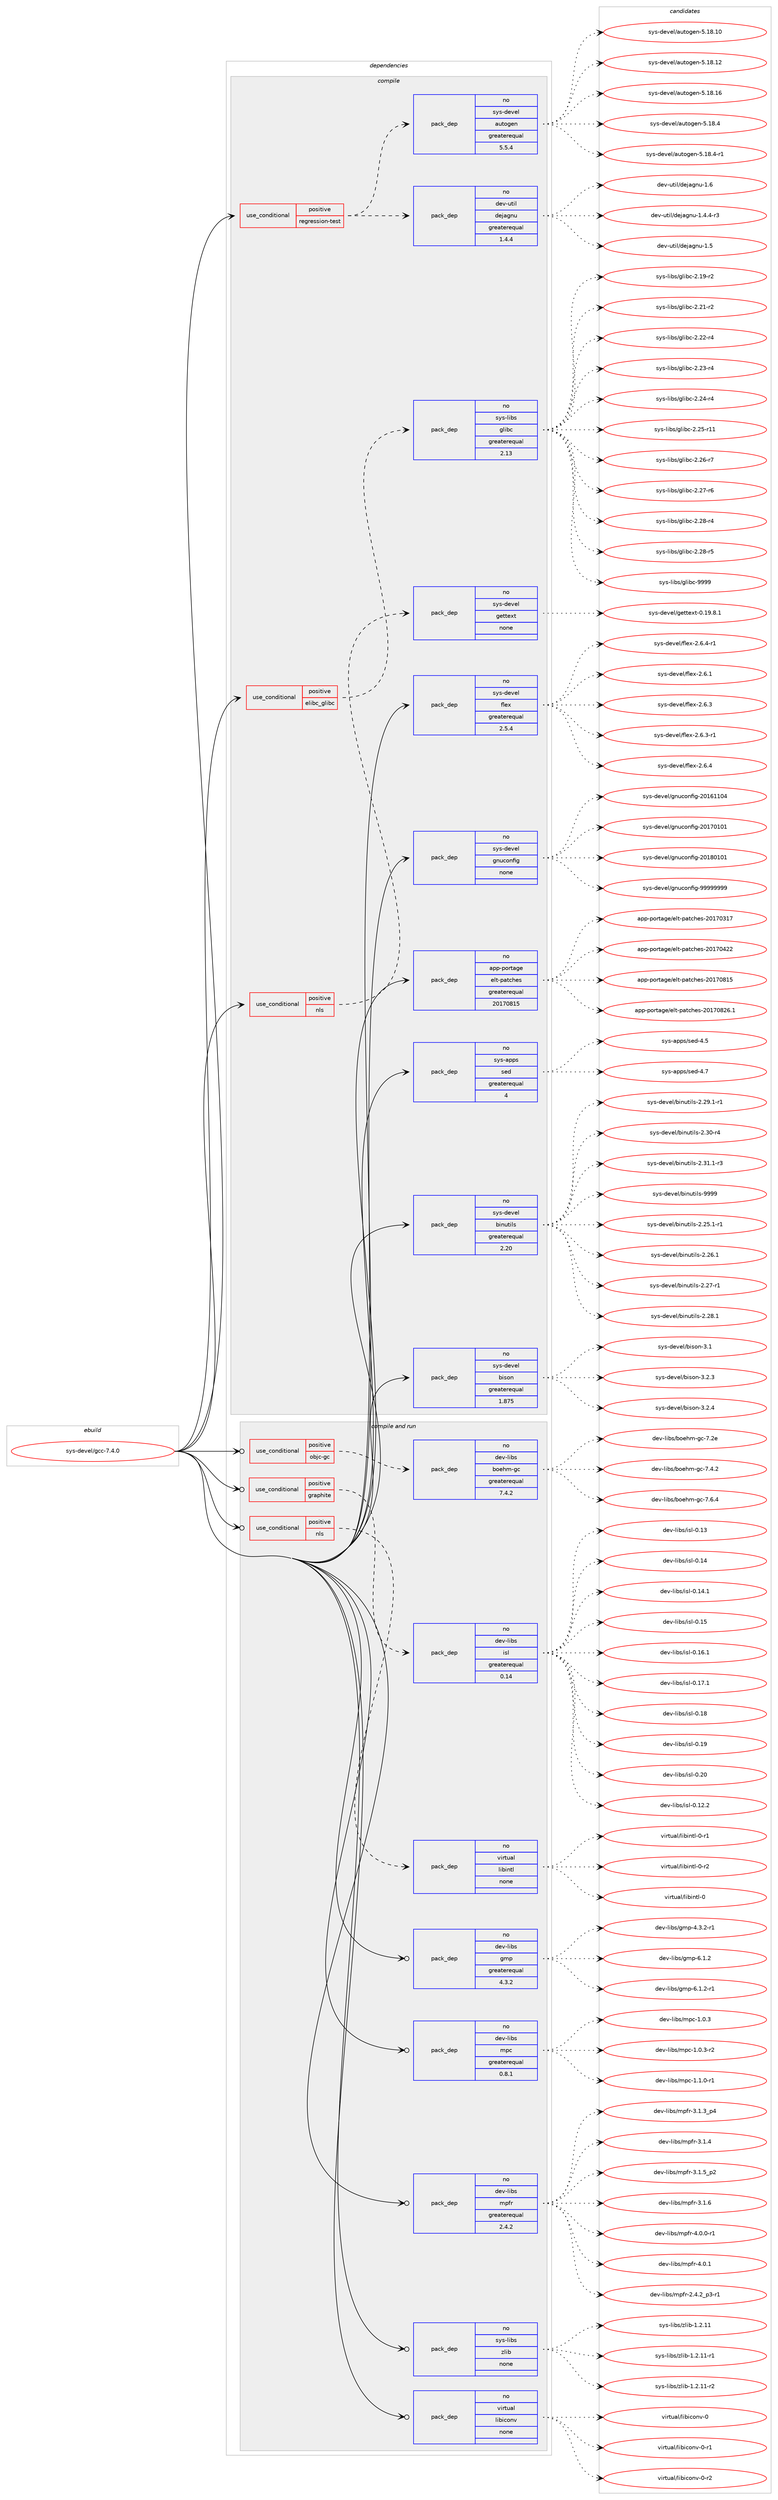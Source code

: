 digraph prolog {

# *************
# Graph options
# *************

newrank=true;
concentrate=true;
compound=true;
graph [rankdir=LR,fontname=Helvetica,fontsize=10,ranksep=1.5];#, ranksep=2.5, nodesep=0.2];
edge  [arrowhead=vee];
node  [fontname=Helvetica,fontsize=10];

# **********
# The ebuild
# **********

subgraph cluster_leftcol {
color=gray;
rank=same;
label=<<i>ebuild</i>>;
id [label="sys-devel/gcc-7.4.0", color=red, width=4, href="../sys-devel/gcc-7.4.0.svg"];
}

# ****************
# The dependencies
# ****************

subgraph cluster_midcol {
color=gray;
label=<<i>dependencies</i>>;
subgraph cluster_compile {
fillcolor="#eeeeee";
style=filled;
label=<<i>compile</i>>;
subgraph cond1411 {
dependency7941 [label=<<TABLE BORDER="0" CELLBORDER="1" CELLSPACING="0" CELLPADDING="4"><TR><TD ROWSPAN="3" CELLPADDING="10">use_conditional</TD></TR><TR><TD>positive</TD></TR><TR><TD>elibc_glibc</TD></TR></TABLE>>, shape=none, color=red];
subgraph pack6359 {
dependency7942 [label=<<TABLE BORDER="0" CELLBORDER="1" CELLSPACING="0" CELLPADDING="4" WIDTH="220"><TR><TD ROWSPAN="6" CELLPADDING="30">pack_dep</TD></TR><TR><TD WIDTH="110">no</TD></TR><TR><TD>sys-libs</TD></TR><TR><TD>glibc</TD></TR><TR><TD>greaterequal</TD></TR><TR><TD>2.13</TD></TR></TABLE>>, shape=none, color=blue];
}
dependency7941:e -> dependency7942:w [weight=20,style="dashed",arrowhead="vee"];
}
id:e -> dependency7941:w [weight=20,style="solid",arrowhead="vee"];
subgraph cond1412 {
dependency7943 [label=<<TABLE BORDER="0" CELLBORDER="1" CELLSPACING="0" CELLPADDING="4"><TR><TD ROWSPAN="3" CELLPADDING="10">use_conditional</TD></TR><TR><TD>positive</TD></TR><TR><TD>nls</TD></TR></TABLE>>, shape=none, color=red];
subgraph pack6360 {
dependency7944 [label=<<TABLE BORDER="0" CELLBORDER="1" CELLSPACING="0" CELLPADDING="4" WIDTH="220"><TR><TD ROWSPAN="6" CELLPADDING="30">pack_dep</TD></TR><TR><TD WIDTH="110">no</TD></TR><TR><TD>sys-devel</TD></TR><TR><TD>gettext</TD></TR><TR><TD>none</TD></TR><TR><TD></TD></TR></TABLE>>, shape=none, color=blue];
}
dependency7943:e -> dependency7944:w [weight=20,style="dashed",arrowhead="vee"];
}
id:e -> dependency7943:w [weight=20,style="solid",arrowhead="vee"];
subgraph cond1413 {
dependency7945 [label=<<TABLE BORDER="0" CELLBORDER="1" CELLSPACING="0" CELLPADDING="4"><TR><TD ROWSPAN="3" CELLPADDING="10">use_conditional</TD></TR><TR><TD>positive</TD></TR><TR><TD>regression-test</TD></TR></TABLE>>, shape=none, color=red];
subgraph pack6361 {
dependency7946 [label=<<TABLE BORDER="0" CELLBORDER="1" CELLSPACING="0" CELLPADDING="4" WIDTH="220"><TR><TD ROWSPAN="6" CELLPADDING="30">pack_dep</TD></TR><TR><TD WIDTH="110">no</TD></TR><TR><TD>dev-util</TD></TR><TR><TD>dejagnu</TD></TR><TR><TD>greaterequal</TD></TR><TR><TD>1.4.4</TD></TR></TABLE>>, shape=none, color=blue];
}
dependency7945:e -> dependency7946:w [weight=20,style="dashed",arrowhead="vee"];
subgraph pack6362 {
dependency7947 [label=<<TABLE BORDER="0" CELLBORDER="1" CELLSPACING="0" CELLPADDING="4" WIDTH="220"><TR><TD ROWSPAN="6" CELLPADDING="30">pack_dep</TD></TR><TR><TD WIDTH="110">no</TD></TR><TR><TD>sys-devel</TD></TR><TR><TD>autogen</TD></TR><TR><TD>greaterequal</TD></TR><TR><TD>5.5.4</TD></TR></TABLE>>, shape=none, color=blue];
}
dependency7945:e -> dependency7947:w [weight=20,style="dashed",arrowhead="vee"];
}
id:e -> dependency7945:w [weight=20,style="solid",arrowhead="vee"];
subgraph pack6363 {
dependency7948 [label=<<TABLE BORDER="0" CELLBORDER="1" CELLSPACING="0" CELLPADDING="4" WIDTH="220"><TR><TD ROWSPAN="6" CELLPADDING="30">pack_dep</TD></TR><TR><TD WIDTH="110">no</TD></TR><TR><TD>app-portage</TD></TR><TR><TD>elt-patches</TD></TR><TR><TD>greaterequal</TD></TR><TR><TD>20170815</TD></TR></TABLE>>, shape=none, color=blue];
}
id:e -> dependency7948:w [weight=20,style="solid",arrowhead="vee"];
subgraph pack6364 {
dependency7949 [label=<<TABLE BORDER="0" CELLBORDER="1" CELLSPACING="0" CELLPADDING="4" WIDTH="220"><TR><TD ROWSPAN="6" CELLPADDING="30">pack_dep</TD></TR><TR><TD WIDTH="110">no</TD></TR><TR><TD>sys-apps</TD></TR><TR><TD>sed</TD></TR><TR><TD>greaterequal</TD></TR><TR><TD>4</TD></TR></TABLE>>, shape=none, color=blue];
}
id:e -> dependency7949:w [weight=20,style="solid",arrowhead="vee"];
subgraph pack6365 {
dependency7950 [label=<<TABLE BORDER="0" CELLBORDER="1" CELLSPACING="0" CELLPADDING="4" WIDTH="220"><TR><TD ROWSPAN="6" CELLPADDING="30">pack_dep</TD></TR><TR><TD WIDTH="110">no</TD></TR><TR><TD>sys-devel</TD></TR><TR><TD>binutils</TD></TR><TR><TD>greaterequal</TD></TR><TR><TD>2.20</TD></TR></TABLE>>, shape=none, color=blue];
}
id:e -> dependency7950:w [weight=20,style="solid",arrowhead="vee"];
subgraph pack6366 {
dependency7951 [label=<<TABLE BORDER="0" CELLBORDER="1" CELLSPACING="0" CELLPADDING="4" WIDTH="220"><TR><TD ROWSPAN="6" CELLPADDING="30">pack_dep</TD></TR><TR><TD WIDTH="110">no</TD></TR><TR><TD>sys-devel</TD></TR><TR><TD>bison</TD></TR><TR><TD>greaterequal</TD></TR><TR><TD>1.875</TD></TR></TABLE>>, shape=none, color=blue];
}
id:e -> dependency7951:w [weight=20,style="solid",arrowhead="vee"];
subgraph pack6367 {
dependency7952 [label=<<TABLE BORDER="0" CELLBORDER="1" CELLSPACING="0" CELLPADDING="4" WIDTH="220"><TR><TD ROWSPAN="6" CELLPADDING="30">pack_dep</TD></TR><TR><TD WIDTH="110">no</TD></TR><TR><TD>sys-devel</TD></TR><TR><TD>flex</TD></TR><TR><TD>greaterequal</TD></TR><TR><TD>2.5.4</TD></TR></TABLE>>, shape=none, color=blue];
}
id:e -> dependency7952:w [weight=20,style="solid",arrowhead="vee"];
subgraph pack6368 {
dependency7953 [label=<<TABLE BORDER="0" CELLBORDER="1" CELLSPACING="0" CELLPADDING="4" WIDTH="220"><TR><TD ROWSPAN="6" CELLPADDING="30">pack_dep</TD></TR><TR><TD WIDTH="110">no</TD></TR><TR><TD>sys-devel</TD></TR><TR><TD>gnuconfig</TD></TR><TR><TD>none</TD></TR><TR><TD></TD></TR></TABLE>>, shape=none, color=blue];
}
id:e -> dependency7953:w [weight=20,style="solid",arrowhead="vee"];
}
subgraph cluster_compileandrun {
fillcolor="#eeeeee";
style=filled;
label=<<i>compile and run</i>>;
subgraph cond1414 {
dependency7954 [label=<<TABLE BORDER="0" CELLBORDER="1" CELLSPACING="0" CELLPADDING="4"><TR><TD ROWSPAN="3" CELLPADDING="10">use_conditional</TD></TR><TR><TD>positive</TD></TR><TR><TD>graphite</TD></TR></TABLE>>, shape=none, color=red];
subgraph pack6369 {
dependency7955 [label=<<TABLE BORDER="0" CELLBORDER="1" CELLSPACING="0" CELLPADDING="4" WIDTH="220"><TR><TD ROWSPAN="6" CELLPADDING="30">pack_dep</TD></TR><TR><TD WIDTH="110">no</TD></TR><TR><TD>dev-libs</TD></TR><TR><TD>isl</TD></TR><TR><TD>greaterequal</TD></TR><TR><TD>0.14</TD></TR></TABLE>>, shape=none, color=blue];
}
dependency7954:e -> dependency7955:w [weight=20,style="dashed",arrowhead="vee"];
}
id:e -> dependency7954:w [weight=20,style="solid",arrowhead="odotvee"];
subgraph cond1415 {
dependency7956 [label=<<TABLE BORDER="0" CELLBORDER="1" CELLSPACING="0" CELLPADDING="4"><TR><TD ROWSPAN="3" CELLPADDING="10">use_conditional</TD></TR><TR><TD>positive</TD></TR><TR><TD>nls</TD></TR></TABLE>>, shape=none, color=red];
subgraph pack6370 {
dependency7957 [label=<<TABLE BORDER="0" CELLBORDER="1" CELLSPACING="0" CELLPADDING="4" WIDTH="220"><TR><TD ROWSPAN="6" CELLPADDING="30">pack_dep</TD></TR><TR><TD WIDTH="110">no</TD></TR><TR><TD>virtual</TD></TR><TR><TD>libintl</TD></TR><TR><TD>none</TD></TR><TR><TD></TD></TR></TABLE>>, shape=none, color=blue];
}
dependency7956:e -> dependency7957:w [weight=20,style="dashed",arrowhead="vee"];
}
id:e -> dependency7956:w [weight=20,style="solid",arrowhead="odotvee"];
subgraph cond1416 {
dependency7958 [label=<<TABLE BORDER="0" CELLBORDER="1" CELLSPACING="0" CELLPADDING="4"><TR><TD ROWSPAN="3" CELLPADDING="10">use_conditional</TD></TR><TR><TD>positive</TD></TR><TR><TD>objc-gc</TD></TR></TABLE>>, shape=none, color=red];
subgraph pack6371 {
dependency7959 [label=<<TABLE BORDER="0" CELLBORDER="1" CELLSPACING="0" CELLPADDING="4" WIDTH="220"><TR><TD ROWSPAN="6" CELLPADDING="30">pack_dep</TD></TR><TR><TD WIDTH="110">no</TD></TR><TR><TD>dev-libs</TD></TR><TR><TD>boehm-gc</TD></TR><TR><TD>greaterequal</TD></TR><TR><TD>7.4.2</TD></TR></TABLE>>, shape=none, color=blue];
}
dependency7958:e -> dependency7959:w [weight=20,style="dashed",arrowhead="vee"];
}
id:e -> dependency7958:w [weight=20,style="solid",arrowhead="odotvee"];
subgraph pack6372 {
dependency7960 [label=<<TABLE BORDER="0" CELLBORDER="1" CELLSPACING="0" CELLPADDING="4" WIDTH="220"><TR><TD ROWSPAN="6" CELLPADDING="30">pack_dep</TD></TR><TR><TD WIDTH="110">no</TD></TR><TR><TD>dev-libs</TD></TR><TR><TD>gmp</TD></TR><TR><TD>greaterequal</TD></TR><TR><TD>4.3.2</TD></TR></TABLE>>, shape=none, color=blue];
}
id:e -> dependency7960:w [weight=20,style="solid",arrowhead="odotvee"];
subgraph pack6373 {
dependency7961 [label=<<TABLE BORDER="0" CELLBORDER="1" CELLSPACING="0" CELLPADDING="4" WIDTH="220"><TR><TD ROWSPAN="6" CELLPADDING="30">pack_dep</TD></TR><TR><TD WIDTH="110">no</TD></TR><TR><TD>dev-libs</TD></TR><TR><TD>mpc</TD></TR><TR><TD>greaterequal</TD></TR><TR><TD>0.8.1</TD></TR></TABLE>>, shape=none, color=blue];
}
id:e -> dependency7961:w [weight=20,style="solid",arrowhead="odotvee"];
subgraph pack6374 {
dependency7962 [label=<<TABLE BORDER="0" CELLBORDER="1" CELLSPACING="0" CELLPADDING="4" WIDTH="220"><TR><TD ROWSPAN="6" CELLPADDING="30">pack_dep</TD></TR><TR><TD WIDTH="110">no</TD></TR><TR><TD>dev-libs</TD></TR><TR><TD>mpfr</TD></TR><TR><TD>greaterequal</TD></TR><TR><TD>2.4.2</TD></TR></TABLE>>, shape=none, color=blue];
}
id:e -> dependency7962:w [weight=20,style="solid",arrowhead="odotvee"];
subgraph pack6375 {
dependency7963 [label=<<TABLE BORDER="0" CELLBORDER="1" CELLSPACING="0" CELLPADDING="4" WIDTH="220"><TR><TD ROWSPAN="6" CELLPADDING="30">pack_dep</TD></TR><TR><TD WIDTH="110">no</TD></TR><TR><TD>sys-libs</TD></TR><TR><TD>zlib</TD></TR><TR><TD>none</TD></TR><TR><TD></TD></TR></TABLE>>, shape=none, color=blue];
}
id:e -> dependency7963:w [weight=20,style="solid",arrowhead="odotvee"];
subgraph pack6376 {
dependency7964 [label=<<TABLE BORDER="0" CELLBORDER="1" CELLSPACING="0" CELLPADDING="4" WIDTH="220"><TR><TD ROWSPAN="6" CELLPADDING="30">pack_dep</TD></TR><TR><TD WIDTH="110">no</TD></TR><TR><TD>virtual</TD></TR><TR><TD>libiconv</TD></TR><TR><TD>none</TD></TR><TR><TD></TD></TR></TABLE>>, shape=none, color=blue];
}
id:e -> dependency7964:w [weight=20,style="solid",arrowhead="odotvee"];
}
subgraph cluster_run {
fillcolor="#eeeeee";
style=filled;
label=<<i>run</i>>;
}
}

# **************
# The candidates
# **************

subgraph cluster_choices {
rank=same;
color=gray;
label=<<i>candidates</i>>;

subgraph choice6359 {
color=black;
nodesep=1;
choice115121115451081059811547103108105989945504649574511450 [label="sys-libs/glibc-2.19-r2", color=red, width=4,href="../sys-libs/glibc-2.19-r2.svg"];
choice115121115451081059811547103108105989945504650494511450 [label="sys-libs/glibc-2.21-r2", color=red, width=4,href="../sys-libs/glibc-2.21-r2.svg"];
choice115121115451081059811547103108105989945504650504511452 [label="sys-libs/glibc-2.22-r4", color=red, width=4,href="../sys-libs/glibc-2.22-r4.svg"];
choice115121115451081059811547103108105989945504650514511452 [label="sys-libs/glibc-2.23-r4", color=red, width=4,href="../sys-libs/glibc-2.23-r4.svg"];
choice115121115451081059811547103108105989945504650524511452 [label="sys-libs/glibc-2.24-r4", color=red, width=4,href="../sys-libs/glibc-2.24-r4.svg"];
choice11512111545108105981154710310810598994550465053451144949 [label="sys-libs/glibc-2.25-r11", color=red, width=4,href="../sys-libs/glibc-2.25-r11.svg"];
choice115121115451081059811547103108105989945504650544511455 [label="sys-libs/glibc-2.26-r7", color=red, width=4,href="../sys-libs/glibc-2.26-r7.svg"];
choice115121115451081059811547103108105989945504650554511454 [label="sys-libs/glibc-2.27-r6", color=red, width=4,href="../sys-libs/glibc-2.27-r6.svg"];
choice115121115451081059811547103108105989945504650564511452 [label="sys-libs/glibc-2.28-r4", color=red, width=4,href="../sys-libs/glibc-2.28-r4.svg"];
choice115121115451081059811547103108105989945504650564511453 [label="sys-libs/glibc-2.28-r5", color=red, width=4,href="../sys-libs/glibc-2.28-r5.svg"];
choice11512111545108105981154710310810598994557575757 [label="sys-libs/glibc-9999", color=red, width=4,href="../sys-libs/glibc-9999.svg"];
dependency7942:e -> choice115121115451081059811547103108105989945504649574511450:w [style=dotted,weight="100"];
dependency7942:e -> choice115121115451081059811547103108105989945504650494511450:w [style=dotted,weight="100"];
dependency7942:e -> choice115121115451081059811547103108105989945504650504511452:w [style=dotted,weight="100"];
dependency7942:e -> choice115121115451081059811547103108105989945504650514511452:w [style=dotted,weight="100"];
dependency7942:e -> choice115121115451081059811547103108105989945504650524511452:w [style=dotted,weight="100"];
dependency7942:e -> choice11512111545108105981154710310810598994550465053451144949:w [style=dotted,weight="100"];
dependency7942:e -> choice115121115451081059811547103108105989945504650544511455:w [style=dotted,weight="100"];
dependency7942:e -> choice115121115451081059811547103108105989945504650554511454:w [style=dotted,weight="100"];
dependency7942:e -> choice115121115451081059811547103108105989945504650564511452:w [style=dotted,weight="100"];
dependency7942:e -> choice115121115451081059811547103108105989945504650564511453:w [style=dotted,weight="100"];
dependency7942:e -> choice11512111545108105981154710310810598994557575757:w [style=dotted,weight="100"];
}
subgraph choice6360 {
color=black;
nodesep=1;
choice1151211154510010111810110847103101116116101120116454846495746564649 [label="sys-devel/gettext-0.19.8.1", color=red, width=4,href="../sys-devel/gettext-0.19.8.1.svg"];
dependency7944:e -> choice1151211154510010111810110847103101116116101120116454846495746564649:w [style=dotted,weight="100"];
}
subgraph choice6361 {
color=black;
nodesep=1;
choice1001011184511711610510847100101106971031101174549465246524511451 [label="dev-util/dejagnu-1.4.4-r3", color=red, width=4,href="../dev-util/dejagnu-1.4.4-r3.svg"];
choice10010111845117116105108471001011069710311011745494653 [label="dev-util/dejagnu-1.5", color=red, width=4,href="../dev-util/dejagnu-1.5.svg"];
choice10010111845117116105108471001011069710311011745494654 [label="dev-util/dejagnu-1.6", color=red, width=4,href="../dev-util/dejagnu-1.6.svg"];
dependency7946:e -> choice1001011184511711610510847100101106971031101174549465246524511451:w [style=dotted,weight="100"];
dependency7946:e -> choice10010111845117116105108471001011069710311011745494653:w [style=dotted,weight="100"];
dependency7946:e -> choice10010111845117116105108471001011069710311011745494654:w [style=dotted,weight="100"];
}
subgraph choice6362 {
color=black;
nodesep=1;
choice1151211154510010111810110847971171161111031011104553464956464948 [label="sys-devel/autogen-5.18.10", color=red, width=4,href="../sys-devel/autogen-5.18.10.svg"];
choice1151211154510010111810110847971171161111031011104553464956464950 [label="sys-devel/autogen-5.18.12", color=red, width=4,href="../sys-devel/autogen-5.18.12.svg"];
choice1151211154510010111810110847971171161111031011104553464956464954 [label="sys-devel/autogen-5.18.16", color=red, width=4,href="../sys-devel/autogen-5.18.16.svg"];
choice11512111545100101118101108479711711611110310111045534649564652 [label="sys-devel/autogen-5.18.4", color=red, width=4,href="../sys-devel/autogen-5.18.4.svg"];
choice115121115451001011181011084797117116111103101110455346495646524511449 [label="sys-devel/autogen-5.18.4-r1", color=red, width=4,href="../sys-devel/autogen-5.18.4-r1.svg"];
dependency7947:e -> choice1151211154510010111810110847971171161111031011104553464956464948:w [style=dotted,weight="100"];
dependency7947:e -> choice1151211154510010111810110847971171161111031011104553464956464950:w [style=dotted,weight="100"];
dependency7947:e -> choice1151211154510010111810110847971171161111031011104553464956464954:w [style=dotted,weight="100"];
dependency7947:e -> choice11512111545100101118101108479711711611110310111045534649564652:w [style=dotted,weight="100"];
dependency7947:e -> choice115121115451001011181011084797117116111103101110455346495646524511449:w [style=dotted,weight="100"];
}
subgraph choice6363 {
color=black;
nodesep=1;
choice97112112451121111141169710310147101108116451129711699104101115455048495548514955 [label="app-portage/elt-patches-20170317", color=red, width=4,href="../app-portage/elt-patches-20170317.svg"];
choice97112112451121111141169710310147101108116451129711699104101115455048495548525050 [label="app-portage/elt-patches-20170422", color=red, width=4,href="../app-portage/elt-patches-20170422.svg"];
choice97112112451121111141169710310147101108116451129711699104101115455048495548564953 [label="app-portage/elt-patches-20170815", color=red, width=4,href="../app-portage/elt-patches-20170815.svg"];
choice971121124511211111411697103101471011081164511297116991041011154550484955485650544649 [label="app-portage/elt-patches-20170826.1", color=red, width=4,href="../app-portage/elt-patches-20170826.1.svg"];
dependency7948:e -> choice97112112451121111141169710310147101108116451129711699104101115455048495548514955:w [style=dotted,weight="100"];
dependency7948:e -> choice97112112451121111141169710310147101108116451129711699104101115455048495548525050:w [style=dotted,weight="100"];
dependency7948:e -> choice97112112451121111141169710310147101108116451129711699104101115455048495548564953:w [style=dotted,weight="100"];
dependency7948:e -> choice971121124511211111411697103101471011081164511297116991041011154550484955485650544649:w [style=dotted,weight="100"];
}
subgraph choice6364 {
color=black;
nodesep=1;
choice11512111545971121121154711510110045524653 [label="sys-apps/sed-4.5", color=red, width=4,href="../sys-apps/sed-4.5.svg"];
choice11512111545971121121154711510110045524655 [label="sys-apps/sed-4.7", color=red, width=4,href="../sys-apps/sed-4.7.svg"];
dependency7949:e -> choice11512111545971121121154711510110045524653:w [style=dotted,weight="100"];
dependency7949:e -> choice11512111545971121121154711510110045524655:w [style=dotted,weight="100"];
}
subgraph choice6365 {
color=black;
nodesep=1;
choice115121115451001011181011084798105110117116105108115455046505346494511449 [label="sys-devel/binutils-2.25.1-r1", color=red, width=4,href="../sys-devel/binutils-2.25.1-r1.svg"];
choice11512111545100101118101108479810511011711610510811545504650544649 [label="sys-devel/binutils-2.26.1", color=red, width=4,href="../sys-devel/binutils-2.26.1.svg"];
choice11512111545100101118101108479810511011711610510811545504650554511449 [label="sys-devel/binutils-2.27-r1", color=red, width=4,href="../sys-devel/binutils-2.27-r1.svg"];
choice11512111545100101118101108479810511011711610510811545504650564649 [label="sys-devel/binutils-2.28.1", color=red, width=4,href="../sys-devel/binutils-2.28.1.svg"];
choice115121115451001011181011084798105110117116105108115455046505746494511449 [label="sys-devel/binutils-2.29.1-r1", color=red, width=4,href="../sys-devel/binutils-2.29.1-r1.svg"];
choice11512111545100101118101108479810511011711610510811545504651484511452 [label="sys-devel/binutils-2.30-r4", color=red, width=4,href="../sys-devel/binutils-2.30-r4.svg"];
choice115121115451001011181011084798105110117116105108115455046514946494511451 [label="sys-devel/binutils-2.31.1-r3", color=red, width=4,href="../sys-devel/binutils-2.31.1-r3.svg"];
choice1151211154510010111810110847981051101171161051081154557575757 [label="sys-devel/binutils-9999", color=red, width=4,href="../sys-devel/binutils-9999.svg"];
dependency7950:e -> choice115121115451001011181011084798105110117116105108115455046505346494511449:w [style=dotted,weight="100"];
dependency7950:e -> choice11512111545100101118101108479810511011711610510811545504650544649:w [style=dotted,weight="100"];
dependency7950:e -> choice11512111545100101118101108479810511011711610510811545504650554511449:w [style=dotted,weight="100"];
dependency7950:e -> choice11512111545100101118101108479810511011711610510811545504650564649:w [style=dotted,weight="100"];
dependency7950:e -> choice115121115451001011181011084798105110117116105108115455046505746494511449:w [style=dotted,weight="100"];
dependency7950:e -> choice11512111545100101118101108479810511011711610510811545504651484511452:w [style=dotted,weight="100"];
dependency7950:e -> choice115121115451001011181011084798105110117116105108115455046514946494511451:w [style=dotted,weight="100"];
dependency7950:e -> choice1151211154510010111810110847981051101171161051081154557575757:w [style=dotted,weight="100"];
}
subgraph choice6366 {
color=black;
nodesep=1;
choice11512111545100101118101108479810511511111045514649 [label="sys-devel/bison-3.1", color=red, width=4,href="../sys-devel/bison-3.1.svg"];
choice115121115451001011181011084798105115111110455146504651 [label="sys-devel/bison-3.2.3", color=red, width=4,href="../sys-devel/bison-3.2.3.svg"];
choice115121115451001011181011084798105115111110455146504652 [label="sys-devel/bison-3.2.4", color=red, width=4,href="../sys-devel/bison-3.2.4.svg"];
dependency7951:e -> choice11512111545100101118101108479810511511111045514649:w [style=dotted,weight="100"];
dependency7951:e -> choice115121115451001011181011084798105115111110455146504651:w [style=dotted,weight="100"];
dependency7951:e -> choice115121115451001011181011084798105115111110455146504652:w [style=dotted,weight="100"];
}
subgraph choice6367 {
color=black;
nodesep=1;
choice1151211154510010111810110847102108101120455046544649 [label="sys-devel/flex-2.6.1", color=red, width=4,href="../sys-devel/flex-2.6.1.svg"];
choice1151211154510010111810110847102108101120455046544651 [label="sys-devel/flex-2.6.3", color=red, width=4,href="../sys-devel/flex-2.6.3.svg"];
choice11512111545100101118101108471021081011204550465446514511449 [label="sys-devel/flex-2.6.3-r1", color=red, width=4,href="../sys-devel/flex-2.6.3-r1.svg"];
choice1151211154510010111810110847102108101120455046544652 [label="sys-devel/flex-2.6.4", color=red, width=4,href="../sys-devel/flex-2.6.4.svg"];
choice11512111545100101118101108471021081011204550465446524511449 [label="sys-devel/flex-2.6.4-r1", color=red, width=4,href="../sys-devel/flex-2.6.4-r1.svg"];
dependency7952:e -> choice1151211154510010111810110847102108101120455046544649:w [style=dotted,weight="100"];
dependency7952:e -> choice1151211154510010111810110847102108101120455046544651:w [style=dotted,weight="100"];
dependency7952:e -> choice11512111545100101118101108471021081011204550465446514511449:w [style=dotted,weight="100"];
dependency7952:e -> choice1151211154510010111810110847102108101120455046544652:w [style=dotted,weight="100"];
dependency7952:e -> choice11512111545100101118101108471021081011204550465446524511449:w [style=dotted,weight="100"];
}
subgraph choice6368 {
color=black;
nodesep=1;
choice115121115451001011181011084710311011799111110102105103455048495449494852 [label="sys-devel/gnuconfig-20161104", color=red, width=4,href="../sys-devel/gnuconfig-20161104.svg"];
choice115121115451001011181011084710311011799111110102105103455048495548494849 [label="sys-devel/gnuconfig-20170101", color=red, width=4,href="../sys-devel/gnuconfig-20170101.svg"];
choice115121115451001011181011084710311011799111110102105103455048495648494849 [label="sys-devel/gnuconfig-20180101", color=red, width=4,href="../sys-devel/gnuconfig-20180101.svg"];
choice115121115451001011181011084710311011799111110102105103455757575757575757 [label="sys-devel/gnuconfig-99999999", color=red, width=4,href="../sys-devel/gnuconfig-99999999.svg"];
dependency7953:e -> choice115121115451001011181011084710311011799111110102105103455048495449494852:w [style=dotted,weight="100"];
dependency7953:e -> choice115121115451001011181011084710311011799111110102105103455048495548494849:w [style=dotted,weight="100"];
dependency7953:e -> choice115121115451001011181011084710311011799111110102105103455048495648494849:w [style=dotted,weight="100"];
dependency7953:e -> choice115121115451001011181011084710311011799111110102105103455757575757575757:w [style=dotted,weight="100"];
}
subgraph choice6369 {
color=black;
nodesep=1;
choice10010111845108105981154710511510845484649504650 [label="dev-libs/isl-0.12.2", color=red, width=4,href="../dev-libs/isl-0.12.2.svg"];
choice1001011184510810598115471051151084548464951 [label="dev-libs/isl-0.13", color=red, width=4,href="../dev-libs/isl-0.13.svg"];
choice1001011184510810598115471051151084548464952 [label="dev-libs/isl-0.14", color=red, width=4,href="../dev-libs/isl-0.14.svg"];
choice10010111845108105981154710511510845484649524649 [label="dev-libs/isl-0.14.1", color=red, width=4,href="../dev-libs/isl-0.14.1.svg"];
choice1001011184510810598115471051151084548464953 [label="dev-libs/isl-0.15", color=red, width=4,href="../dev-libs/isl-0.15.svg"];
choice10010111845108105981154710511510845484649544649 [label="dev-libs/isl-0.16.1", color=red, width=4,href="../dev-libs/isl-0.16.1.svg"];
choice10010111845108105981154710511510845484649554649 [label="dev-libs/isl-0.17.1", color=red, width=4,href="../dev-libs/isl-0.17.1.svg"];
choice1001011184510810598115471051151084548464956 [label="dev-libs/isl-0.18", color=red, width=4,href="../dev-libs/isl-0.18.svg"];
choice1001011184510810598115471051151084548464957 [label="dev-libs/isl-0.19", color=red, width=4,href="../dev-libs/isl-0.19.svg"];
choice1001011184510810598115471051151084548465048 [label="dev-libs/isl-0.20", color=red, width=4,href="../dev-libs/isl-0.20.svg"];
dependency7955:e -> choice10010111845108105981154710511510845484649504650:w [style=dotted,weight="100"];
dependency7955:e -> choice1001011184510810598115471051151084548464951:w [style=dotted,weight="100"];
dependency7955:e -> choice1001011184510810598115471051151084548464952:w [style=dotted,weight="100"];
dependency7955:e -> choice10010111845108105981154710511510845484649524649:w [style=dotted,weight="100"];
dependency7955:e -> choice1001011184510810598115471051151084548464953:w [style=dotted,weight="100"];
dependency7955:e -> choice10010111845108105981154710511510845484649544649:w [style=dotted,weight="100"];
dependency7955:e -> choice10010111845108105981154710511510845484649554649:w [style=dotted,weight="100"];
dependency7955:e -> choice1001011184510810598115471051151084548464956:w [style=dotted,weight="100"];
dependency7955:e -> choice1001011184510810598115471051151084548464957:w [style=dotted,weight="100"];
dependency7955:e -> choice1001011184510810598115471051151084548465048:w [style=dotted,weight="100"];
}
subgraph choice6370 {
color=black;
nodesep=1;
choice1181051141161179710847108105981051101161084548 [label="virtual/libintl-0", color=red, width=4,href="../virtual/libintl-0.svg"];
choice11810511411611797108471081059810511011610845484511449 [label="virtual/libintl-0-r1", color=red, width=4,href="../virtual/libintl-0-r1.svg"];
choice11810511411611797108471081059810511011610845484511450 [label="virtual/libintl-0-r2", color=red, width=4,href="../virtual/libintl-0-r2.svg"];
dependency7957:e -> choice1181051141161179710847108105981051101161084548:w [style=dotted,weight="100"];
dependency7957:e -> choice11810511411611797108471081059810511011610845484511449:w [style=dotted,weight="100"];
dependency7957:e -> choice11810511411611797108471081059810511011610845484511450:w [style=dotted,weight="100"];
}
subgraph choice6371 {
color=black;
nodesep=1;
choice10010111845108105981154798111101104109451039945554650101 [label="dev-libs/boehm-gc-7.2e", color=red, width=4,href="../dev-libs/boehm-gc-7.2e.svg"];
choice100101118451081059811547981111011041094510399455546524650 [label="dev-libs/boehm-gc-7.4.2", color=red, width=4,href="../dev-libs/boehm-gc-7.4.2.svg"];
choice100101118451081059811547981111011041094510399455546544652 [label="dev-libs/boehm-gc-7.6.4", color=red, width=4,href="../dev-libs/boehm-gc-7.6.4.svg"];
dependency7959:e -> choice10010111845108105981154798111101104109451039945554650101:w [style=dotted,weight="100"];
dependency7959:e -> choice100101118451081059811547981111011041094510399455546524650:w [style=dotted,weight="100"];
dependency7959:e -> choice100101118451081059811547981111011041094510399455546544652:w [style=dotted,weight="100"];
}
subgraph choice6372 {
color=black;
nodesep=1;
choice1001011184510810598115471031091124552465146504511449 [label="dev-libs/gmp-4.3.2-r1", color=red, width=4,href="../dev-libs/gmp-4.3.2-r1.svg"];
choice100101118451081059811547103109112455446494650 [label="dev-libs/gmp-6.1.2", color=red, width=4,href="../dev-libs/gmp-6.1.2.svg"];
choice1001011184510810598115471031091124554464946504511449 [label="dev-libs/gmp-6.1.2-r1", color=red, width=4,href="../dev-libs/gmp-6.1.2-r1.svg"];
dependency7960:e -> choice1001011184510810598115471031091124552465146504511449:w [style=dotted,weight="100"];
dependency7960:e -> choice100101118451081059811547103109112455446494650:w [style=dotted,weight="100"];
dependency7960:e -> choice1001011184510810598115471031091124554464946504511449:w [style=dotted,weight="100"];
}
subgraph choice6373 {
color=black;
nodesep=1;
choice10010111845108105981154710911299454946484651 [label="dev-libs/mpc-1.0.3", color=red, width=4,href="../dev-libs/mpc-1.0.3.svg"];
choice100101118451081059811547109112994549464846514511450 [label="dev-libs/mpc-1.0.3-r2", color=red, width=4,href="../dev-libs/mpc-1.0.3-r2.svg"];
choice100101118451081059811547109112994549464946484511449 [label="dev-libs/mpc-1.1.0-r1", color=red, width=4,href="../dev-libs/mpc-1.1.0-r1.svg"];
dependency7961:e -> choice10010111845108105981154710911299454946484651:w [style=dotted,weight="100"];
dependency7961:e -> choice100101118451081059811547109112994549464846514511450:w [style=dotted,weight="100"];
dependency7961:e -> choice100101118451081059811547109112994549464946484511449:w [style=dotted,weight="100"];
}
subgraph choice6374 {
color=black;
nodesep=1;
choice10010111845108105981154710911210211445504652465095112514511449 [label="dev-libs/mpfr-2.4.2_p3-r1", color=red, width=4,href="../dev-libs/mpfr-2.4.2_p3-r1.svg"];
choice1001011184510810598115471091121021144551464946519511252 [label="dev-libs/mpfr-3.1.3_p4", color=red, width=4,href="../dev-libs/mpfr-3.1.3_p4.svg"];
choice100101118451081059811547109112102114455146494652 [label="dev-libs/mpfr-3.1.4", color=red, width=4,href="../dev-libs/mpfr-3.1.4.svg"];
choice1001011184510810598115471091121021144551464946539511250 [label="dev-libs/mpfr-3.1.5_p2", color=red, width=4,href="../dev-libs/mpfr-3.1.5_p2.svg"];
choice100101118451081059811547109112102114455146494654 [label="dev-libs/mpfr-3.1.6", color=red, width=4,href="../dev-libs/mpfr-3.1.6.svg"];
choice1001011184510810598115471091121021144552464846484511449 [label="dev-libs/mpfr-4.0.0-r1", color=red, width=4,href="../dev-libs/mpfr-4.0.0-r1.svg"];
choice100101118451081059811547109112102114455246484649 [label="dev-libs/mpfr-4.0.1", color=red, width=4,href="../dev-libs/mpfr-4.0.1.svg"];
dependency7962:e -> choice10010111845108105981154710911210211445504652465095112514511449:w [style=dotted,weight="100"];
dependency7962:e -> choice1001011184510810598115471091121021144551464946519511252:w [style=dotted,weight="100"];
dependency7962:e -> choice100101118451081059811547109112102114455146494652:w [style=dotted,weight="100"];
dependency7962:e -> choice1001011184510810598115471091121021144551464946539511250:w [style=dotted,weight="100"];
dependency7962:e -> choice100101118451081059811547109112102114455146494654:w [style=dotted,weight="100"];
dependency7962:e -> choice1001011184510810598115471091121021144552464846484511449:w [style=dotted,weight="100"];
dependency7962:e -> choice100101118451081059811547109112102114455246484649:w [style=dotted,weight="100"];
}
subgraph choice6375 {
color=black;
nodesep=1;
choice1151211154510810598115471221081059845494650464949 [label="sys-libs/zlib-1.2.11", color=red, width=4,href="../sys-libs/zlib-1.2.11.svg"];
choice11512111545108105981154712210810598454946504649494511449 [label="sys-libs/zlib-1.2.11-r1", color=red, width=4,href="../sys-libs/zlib-1.2.11-r1.svg"];
choice11512111545108105981154712210810598454946504649494511450 [label="sys-libs/zlib-1.2.11-r2", color=red, width=4,href="../sys-libs/zlib-1.2.11-r2.svg"];
dependency7963:e -> choice1151211154510810598115471221081059845494650464949:w [style=dotted,weight="100"];
dependency7963:e -> choice11512111545108105981154712210810598454946504649494511449:w [style=dotted,weight="100"];
dependency7963:e -> choice11512111545108105981154712210810598454946504649494511450:w [style=dotted,weight="100"];
}
subgraph choice6376 {
color=black;
nodesep=1;
choice118105114116117971084710810598105991111101184548 [label="virtual/libiconv-0", color=red, width=4,href="../virtual/libiconv-0.svg"];
choice1181051141161179710847108105981059911111011845484511449 [label="virtual/libiconv-0-r1", color=red, width=4,href="../virtual/libiconv-0-r1.svg"];
choice1181051141161179710847108105981059911111011845484511450 [label="virtual/libiconv-0-r2", color=red, width=4,href="../virtual/libiconv-0-r2.svg"];
dependency7964:e -> choice118105114116117971084710810598105991111101184548:w [style=dotted,weight="100"];
dependency7964:e -> choice1181051141161179710847108105981059911111011845484511449:w [style=dotted,weight="100"];
dependency7964:e -> choice1181051141161179710847108105981059911111011845484511450:w [style=dotted,weight="100"];
}
}

}
